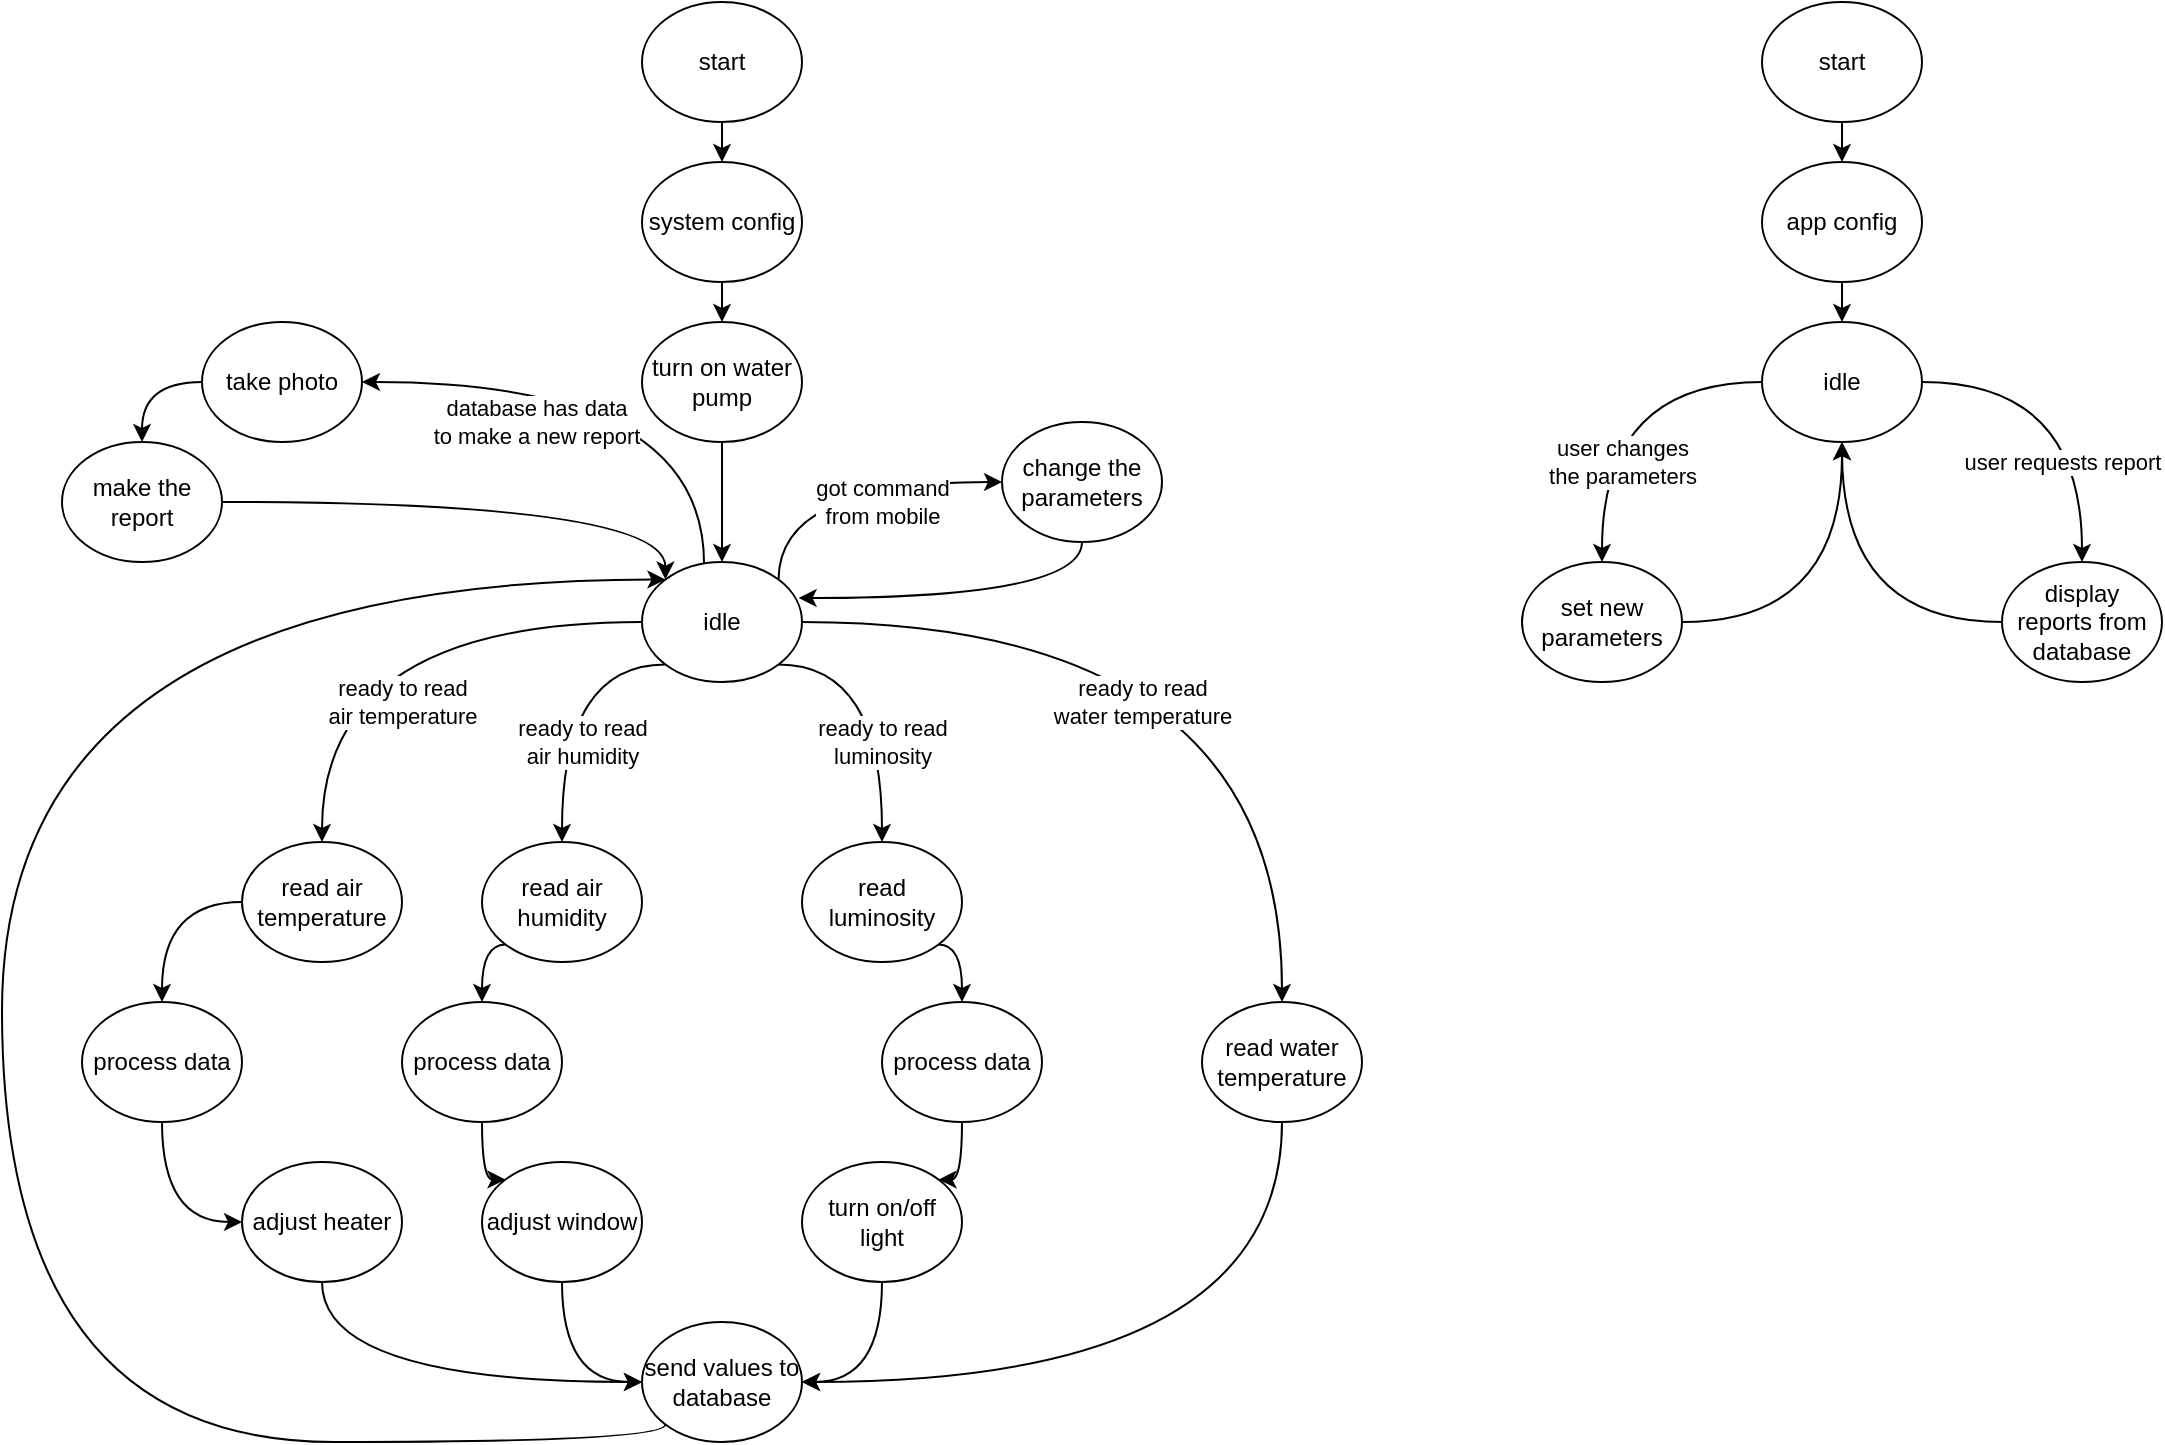 <mxfile version="15.7.4" type="device"><diagram id="BnsFE4Tw27DlvuBhkqzl" name="Page-1"><mxGraphModel dx="1185" dy="1715" grid="1" gridSize="10" guides="1" tooltips="1" connect="1" arrows="1" fold="1" page="1" pageScale="1" pageWidth="827" pageHeight="1169" math="0" shadow="0"><root><mxCell id="0"/><mxCell id="1" parent="0"/><mxCell id="nS9rwzk1mqLHGK2OqdND-6" value="ready to read&lt;br&gt;air temperature" style="edgeStyle=orthogonalEdgeStyle;rounded=0;orthogonalLoop=1;jettySize=auto;html=1;entryX=0.5;entryY=0;entryDx=0;entryDy=0;curved=1;exitX=0;exitY=0.5;exitDx=0;exitDy=0;" parent="1" source="nS9rwzk1mqLHGK2OqdND-1" target="nS9rwzk1mqLHGK2OqdND-2" edge="1"><mxGeometry x="0.481" y="40" relative="1" as="geometry"><Array as="points"><mxPoint x="240" y="110"/></Array><mxPoint as="offset"/></mxGeometry></mxCell><mxCell id="nS9rwzk1mqLHGK2OqdND-12" value="ready to read&lt;br&gt;air humidity" style="edgeStyle=orthogonalEdgeStyle;curved=1;rounded=0;orthogonalLoop=1;jettySize=auto;html=1;exitX=0;exitY=1;exitDx=0;exitDy=0;entryX=0.5;entryY=0;entryDx=0;entryDy=0;" parent="1" source="nS9rwzk1mqLHGK2OqdND-1" target="nS9rwzk1mqLHGK2OqdND-11" edge="1"><mxGeometry x="0.288" y="10" relative="1" as="geometry"><Array as="points"><mxPoint x="360" y="131"/></Array><mxPoint as="offset"/></mxGeometry></mxCell><mxCell id="nS9rwzk1mqLHGK2OqdND-24" value="ready to read&lt;br&gt;luminosity" style="edgeStyle=orthogonalEdgeStyle;curved=1;rounded=0;orthogonalLoop=1;jettySize=auto;html=1;exitX=1;exitY=1;exitDx=0;exitDy=0;entryX=0.5;entryY=0;entryDx=0;entryDy=0;" parent="1" source="nS9rwzk1mqLHGK2OqdND-1" target="nS9rwzk1mqLHGK2OqdND-22" edge="1"><mxGeometry x="0.288" relative="1" as="geometry"><Array as="points"><mxPoint x="520" y="131"/></Array><mxPoint as="offset"/></mxGeometry></mxCell><mxCell id="nS9rwzk1mqLHGK2OqdND-29" value="ready to read&lt;br&gt;water temperature" style="edgeStyle=orthogonalEdgeStyle;curved=1;rounded=0;orthogonalLoop=1;jettySize=auto;html=1;entryX=0.5;entryY=0;entryDx=0;entryDy=0;" parent="1" source="nS9rwzk1mqLHGK2OqdND-1" target="nS9rwzk1mqLHGK2OqdND-28" edge="1"><mxGeometry x="-0.209" y="-40" relative="1" as="geometry"><mxPoint as="offset"/></mxGeometry></mxCell><mxCell id="nS9rwzk1mqLHGK2OqdND-42" value="got command&lt;br&gt;from mobile" style="edgeStyle=orthogonalEdgeStyle;curved=1;rounded=0;orthogonalLoop=1;jettySize=auto;html=1;exitX=1;exitY=0;exitDx=0;exitDy=0;entryX=0;entryY=0.5;entryDx=0;entryDy=0;" parent="1" source="nS9rwzk1mqLHGK2OqdND-1" target="nS9rwzk1mqLHGK2OqdND-40" edge="1"><mxGeometry x="0.252" y="-10" relative="1" as="geometry"><Array as="points"><mxPoint x="468" y="40"/></Array><mxPoint as="offset"/></mxGeometry></mxCell><mxCell id="nS9rwzk1mqLHGK2OqdND-45" style="edgeStyle=orthogonalEdgeStyle;curved=1;rounded=0;orthogonalLoop=1;jettySize=auto;html=1;entryX=1;entryY=0.5;entryDx=0;entryDy=0;exitX=0.388;exitY=0.017;exitDx=0;exitDy=0;exitPerimeter=0;" parent="1" source="nS9rwzk1mqLHGK2OqdND-1" target="nS9rwzk1mqLHGK2OqdND-44" edge="1"><mxGeometry relative="1" as="geometry"/></mxCell><mxCell id="nS9rwzk1mqLHGK2OqdND-46" value="database has data&lt;br&gt;to make a new report" style="edgeLabel;html=1;align=center;verticalAlign=middle;resizable=0;points=[];" parent="nS9rwzk1mqLHGK2OqdND-45" vertex="1" connectable="0"><mxGeometry x="0.166" y="15" relative="1" as="geometry"><mxPoint x="-22" y="5" as="offset"/></mxGeometry></mxCell><mxCell id="nS9rwzk1mqLHGK2OqdND-1" value="idle" style="ellipse;whiteSpace=wrap;html=1;" parent="1" vertex="1"><mxGeometry x="400" y="80" width="80" height="60" as="geometry"/></mxCell><mxCell id="nS9rwzk1mqLHGK2OqdND-7" style="edgeStyle=orthogonalEdgeStyle;curved=1;rounded=0;orthogonalLoop=1;jettySize=auto;html=1;entryX=0.5;entryY=0;entryDx=0;entryDy=0;" parent="1" source="nS9rwzk1mqLHGK2OqdND-2" target="nS9rwzk1mqLHGK2OqdND-3" edge="1"><mxGeometry relative="1" as="geometry"><Array as="points"><mxPoint x="160" y="250"/></Array></mxGeometry></mxCell><mxCell id="nS9rwzk1mqLHGK2OqdND-2" value="read air temperature" style="ellipse;whiteSpace=wrap;html=1;" parent="1" vertex="1"><mxGeometry x="200" y="220" width="80" height="60" as="geometry"/></mxCell><mxCell id="nS9rwzk1mqLHGK2OqdND-8" style="edgeStyle=orthogonalEdgeStyle;curved=1;rounded=0;orthogonalLoop=1;jettySize=auto;html=1;entryX=0;entryY=0.5;entryDx=0;entryDy=0;" parent="1" source="nS9rwzk1mqLHGK2OqdND-3" target="nS9rwzk1mqLHGK2OqdND-4" edge="1"><mxGeometry relative="1" as="geometry"/></mxCell><mxCell id="nS9rwzk1mqLHGK2OqdND-3" value="process data" style="ellipse;whiteSpace=wrap;html=1;" parent="1" vertex="1"><mxGeometry x="120" y="300" width="80" height="60" as="geometry"/></mxCell><mxCell id="nS9rwzk1mqLHGK2OqdND-10" style="edgeStyle=orthogonalEdgeStyle;curved=1;rounded=0;orthogonalLoop=1;jettySize=auto;html=1;entryX=0;entryY=0.5;entryDx=0;entryDy=0;" parent="1" source="nS9rwzk1mqLHGK2OqdND-4" target="nS9rwzk1mqLHGK2OqdND-9" edge="1"><mxGeometry relative="1" as="geometry"><Array as="points"><mxPoint x="240" y="490"/></Array></mxGeometry></mxCell><mxCell id="nS9rwzk1mqLHGK2OqdND-4" value="adjust heater" style="ellipse;whiteSpace=wrap;html=1;" parent="1" vertex="1"><mxGeometry x="200" y="380" width="80" height="60" as="geometry"/></mxCell><mxCell id="nS9rwzk1mqLHGK2OqdND-41" style="edgeStyle=orthogonalEdgeStyle;curved=1;rounded=0;orthogonalLoop=1;jettySize=auto;html=1;entryX=0;entryY=0;entryDx=0;entryDy=0;exitX=0;exitY=1;exitDx=0;exitDy=0;" parent="1" source="nS9rwzk1mqLHGK2OqdND-9" target="nS9rwzk1mqLHGK2OqdND-1" edge="1"><mxGeometry relative="1" as="geometry"><Array as="points"><mxPoint x="412" y="520"/><mxPoint x="80" y="520"/><mxPoint x="80" y="89"/></Array></mxGeometry></mxCell><mxCell id="nS9rwzk1mqLHGK2OqdND-9" value="send values to database" style="ellipse;whiteSpace=wrap;html=1;" parent="1" vertex="1"><mxGeometry x="400" y="460" width="80" height="60" as="geometry"/></mxCell><mxCell id="nS9rwzk1mqLHGK2OqdND-18" style="edgeStyle=orthogonalEdgeStyle;curved=1;rounded=0;orthogonalLoop=1;jettySize=auto;html=1;exitX=0;exitY=1;exitDx=0;exitDy=0;entryX=0.5;entryY=0;entryDx=0;entryDy=0;" parent="1" source="nS9rwzk1mqLHGK2OqdND-11" target="nS9rwzk1mqLHGK2OqdND-13" edge="1"><mxGeometry relative="1" as="geometry"/></mxCell><mxCell id="nS9rwzk1mqLHGK2OqdND-11" value="read air humidity" style="ellipse;whiteSpace=wrap;html=1;" parent="1" vertex="1"><mxGeometry x="320" y="220" width="80" height="60" as="geometry"/></mxCell><mxCell id="nS9rwzk1mqLHGK2OqdND-20" style="edgeStyle=orthogonalEdgeStyle;curved=1;rounded=0;orthogonalLoop=1;jettySize=auto;html=1;entryX=0;entryY=0;entryDx=0;entryDy=0;" parent="1" source="nS9rwzk1mqLHGK2OqdND-13" target="nS9rwzk1mqLHGK2OqdND-15" edge="1"><mxGeometry relative="1" as="geometry"><Array as="points"><mxPoint x="320" y="389"/></Array></mxGeometry></mxCell><mxCell id="nS9rwzk1mqLHGK2OqdND-13" value="process data" style="ellipse;whiteSpace=wrap;html=1;" parent="1" vertex="1"><mxGeometry x="280" y="300" width="80" height="60" as="geometry"/></mxCell><mxCell id="nS9rwzk1mqLHGK2OqdND-16" style="edgeStyle=orthogonalEdgeStyle;curved=1;rounded=0;orthogonalLoop=1;jettySize=auto;html=1;entryX=0;entryY=0.5;entryDx=0;entryDy=0;" parent="1" source="nS9rwzk1mqLHGK2OqdND-15" target="nS9rwzk1mqLHGK2OqdND-9" edge="1"><mxGeometry relative="1" as="geometry"/></mxCell><mxCell id="nS9rwzk1mqLHGK2OqdND-15" value="adjust window" style="ellipse;whiteSpace=wrap;html=1;" parent="1" vertex="1"><mxGeometry x="320" y="380" width="80" height="60" as="geometry"/></mxCell><mxCell id="nS9rwzk1mqLHGK2OqdND-27" style="edgeStyle=orthogonalEdgeStyle;curved=1;rounded=0;orthogonalLoop=1;jettySize=auto;html=1;entryX=1;entryY=0.5;entryDx=0;entryDy=0;" parent="1" source="nS9rwzk1mqLHGK2OqdND-21" target="nS9rwzk1mqLHGK2OqdND-9" edge="1"><mxGeometry relative="1" as="geometry"/></mxCell><mxCell id="nS9rwzk1mqLHGK2OqdND-21" value="turn on/off light" style="ellipse;whiteSpace=wrap;html=1;" parent="1" vertex="1"><mxGeometry x="480" y="380" width="80" height="60" as="geometry"/></mxCell><mxCell id="nS9rwzk1mqLHGK2OqdND-25" style="edgeStyle=orthogonalEdgeStyle;curved=1;rounded=0;orthogonalLoop=1;jettySize=auto;html=1;exitX=1;exitY=1;exitDx=0;exitDy=0;entryX=0.5;entryY=0;entryDx=0;entryDy=0;" parent="1" source="nS9rwzk1mqLHGK2OqdND-22" target="nS9rwzk1mqLHGK2OqdND-23" edge="1"><mxGeometry relative="1" as="geometry"/></mxCell><mxCell id="nS9rwzk1mqLHGK2OqdND-22" value="read luminosity" style="ellipse;whiteSpace=wrap;html=1;" parent="1" vertex="1"><mxGeometry x="480" y="220" width="80" height="60" as="geometry"/></mxCell><mxCell id="nS9rwzk1mqLHGK2OqdND-26" style="edgeStyle=orthogonalEdgeStyle;curved=1;rounded=0;orthogonalLoop=1;jettySize=auto;html=1;entryX=1;entryY=0;entryDx=0;entryDy=0;" parent="1" source="nS9rwzk1mqLHGK2OqdND-23" target="nS9rwzk1mqLHGK2OqdND-21" edge="1"><mxGeometry relative="1" as="geometry"><Array as="points"><mxPoint x="560" y="389"/></Array></mxGeometry></mxCell><mxCell id="nS9rwzk1mqLHGK2OqdND-23" value="process data" style="ellipse;whiteSpace=wrap;html=1;" parent="1" vertex="1"><mxGeometry x="520" y="300" width="80" height="60" as="geometry"/></mxCell><mxCell id="nS9rwzk1mqLHGK2OqdND-30" style="edgeStyle=orthogonalEdgeStyle;curved=1;rounded=0;orthogonalLoop=1;jettySize=auto;html=1;entryX=1;entryY=0.5;entryDx=0;entryDy=0;" parent="1" source="nS9rwzk1mqLHGK2OqdND-28" target="nS9rwzk1mqLHGK2OqdND-9" edge="1"><mxGeometry relative="1" as="geometry"><Array as="points"><mxPoint x="720" y="490"/></Array></mxGeometry></mxCell><mxCell id="nS9rwzk1mqLHGK2OqdND-28" value="read water temperature" style="ellipse;whiteSpace=wrap;html=1;" parent="1" vertex="1"><mxGeometry x="680" y="300" width="80" height="60" as="geometry"/></mxCell><mxCell id="nS9rwzk1mqLHGK2OqdND-37" style="edgeStyle=orthogonalEdgeStyle;curved=1;rounded=0;orthogonalLoop=1;jettySize=auto;html=1;exitX=0.5;exitY=1;exitDx=0;exitDy=0;entryX=0.5;entryY=0;entryDx=0;entryDy=0;" parent="1" source="nS9rwzk1mqLHGK2OqdND-31" target="nS9rwzk1mqLHGK2OqdND-32" edge="1"><mxGeometry relative="1" as="geometry"/></mxCell><mxCell id="nS9rwzk1mqLHGK2OqdND-31" value="start" style="ellipse;whiteSpace=wrap;html=1;" parent="1" vertex="1"><mxGeometry x="400" y="-200" width="80" height="60" as="geometry"/></mxCell><mxCell id="nS9rwzk1mqLHGK2OqdND-38" style="edgeStyle=orthogonalEdgeStyle;curved=1;rounded=0;orthogonalLoop=1;jettySize=auto;html=1;exitX=0.5;exitY=1;exitDx=0;exitDy=0;entryX=0.5;entryY=0;entryDx=0;entryDy=0;" parent="1" source="nS9rwzk1mqLHGK2OqdND-32" target="nS9rwzk1mqLHGK2OqdND-33" edge="1"><mxGeometry relative="1" as="geometry"/></mxCell><mxCell id="nS9rwzk1mqLHGK2OqdND-32" value="system config" style="ellipse;whiteSpace=wrap;html=1;" parent="1" vertex="1"><mxGeometry x="400" y="-120" width="80" height="60" as="geometry"/></mxCell><mxCell id="nS9rwzk1mqLHGK2OqdND-39" style="edgeStyle=orthogonalEdgeStyle;curved=1;rounded=0;orthogonalLoop=1;jettySize=auto;html=1;exitX=0.5;exitY=1;exitDx=0;exitDy=0;entryX=0.5;entryY=0;entryDx=0;entryDy=0;" parent="1" source="nS9rwzk1mqLHGK2OqdND-33" target="nS9rwzk1mqLHGK2OqdND-1" edge="1"><mxGeometry relative="1" as="geometry"/></mxCell><mxCell id="nS9rwzk1mqLHGK2OqdND-33" value="turn on water pump" style="ellipse;whiteSpace=wrap;html=1;" parent="1" vertex="1"><mxGeometry x="400" y="-40" width="80" height="60" as="geometry"/></mxCell><mxCell id="nS9rwzk1mqLHGK2OqdND-43" style="edgeStyle=orthogonalEdgeStyle;curved=1;rounded=0;orthogonalLoop=1;jettySize=auto;html=1;entryX=0.979;entryY=0.3;entryDx=0;entryDy=0;entryPerimeter=0;" parent="1" source="nS9rwzk1mqLHGK2OqdND-40" target="nS9rwzk1mqLHGK2OqdND-1" edge="1"><mxGeometry relative="1" as="geometry"><Array as="points"><mxPoint x="620" y="98"/></Array></mxGeometry></mxCell><mxCell id="nS9rwzk1mqLHGK2OqdND-40" value="change the parameters" style="ellipse;whiteSpace=wrap;html=1;" parent="1" vertex="1"><mxGeometry x="580" y="10" width="80" height="60" as="geometry"/></mxCell><mxCell id="nS9rwzk1mqLHGK2OqdND-44" value="take photo" style="ellipse;whiteSpace=wrap;html=1;" parent="1" vertex="1"><mxGeometry x="180" y="-40" width="80" height="60" as="geometry"/></mxCell><mxCell id="nS9rwzk1mqLHGK2OqdND-51" style="edgeStyle=orthogonalEdgeStyle;curved=1;rounded=0;orthogonalLoop=1;jettySize=auto;html=1;exitX=0.5;exitY=1;exitDx=0;exitDy=0;entryX=0.5;entryY=0;entryDx=0;entryDy=0;" parent="1" source="nS9rwzk1mqLHGK2OqdND-52" target="nS9rwzk1mqLHGK2OqdND-53" edge="1"><mxGeometry relative="1" as="geometry"/></mxCell><mxCell id="nS9rwzk1mqLHGK2OqdND-52" value="start" style="ellipse;whiteSpace=wrap;html=1;" parent="1" vertex="1"><mxGeometry x="960" y="-200" width="80" height="60" as="geometry"/></mxCell><mxCell id="nS9rwzk1mqLHGK2OqdND-62" style="edgeStyle=orthogonalEdgeStyle;curved=1;rounded=0;orthogonalLoop=1;jettySize=auto;html=1;" parent="1" source="nS9rwzk1mqLHGK2OqdND-53" target="nS9rwzk1mqLHGK2OqdND-54" edge="1"><mxGeometry relative="1" as="geometry"/></mxCell><mxCell id="nS9rwzk1mqLHGK2OqdND-53" value="app config" style="ellipse;whiteSpace=wrap;html=1;" parent="1" vertex="1"><mxGeometry x="960" y="-120" width="80" height="60" as="geometry"/></mxCell><mxCell id="nS9rwzk1mqLHGK2OqdND-58" value="user changes&lt;br&gt;the parameters" style="edgeStyle=orthogonalEdgeStyle;curved=1;rounded=0;orthogonalLoop=1;jettySize=auto;html=1;entryX=0.5;entryY=0;entryDx=0;entryDy=0;exitX=0;exitY=0.5;exitDx=0;exitDy=0;" parent="1" source="nS9rwzk1mqLHGK2OqdND-54" target="nS9rwzk1mqLHGK2OqdND-55" edge="1"><mxGeometry x="0.412" y="10" relative="1" as="geometry"><Array as="points"><mxPoint x="880" y="-10"/></Array><mxPoint as="offset"/></mxGeometry></mxCell><mxCell id="nS9rwzk1mqLHGK2OqdND-59" value="user requests report" style="edgeStyle=orthogonalEdgeStyle;curved=1;rounded=0;orthogonalLoop=1;jettySize=auto;html=1;entryX=0.5;entryY=0;entryDx=0;entryDy=0;exitX=1;exitY=0.5;exitDx=0;exitDy=0;" parent="1" source="nS9rwzk1mqLHGK2OqdND-54" target="nS9rwzk1mqLHGK2OqdND-56" edge="1"><mxGeometry x="0.412" y="-10" relative="1" as="geometry"><Array as="points"><mxPoint x="1120" y="-10"/></Array><mxPoint as="offset"/></mxGeometry></mxCell><mxCell id="nS9rwzk1mqLHGK2OqdND-54" value="idle" style="ellipse;whiteSpace=wrap;html=1;" parent="1" vertex="1"><mxGeometry x="960" y="-40" width="80" height="60" as="geometry"/></mxCell><mxCell id="nS9rwzk1mqLHGK2OqdND-60" style="edgeStyle=orthogonalEdgeStyle;curved=1;rounded=0;orthogonalLoop=1;jettySize=auto;html=1;entryX=0.5;entryY=1;entryDx=0;entryDy=0;" parent="1" source="nS9rwzk1mqLHGK2OqdND-55" target="nS9rwzk1mqLHGK2OqdND-54" edge="1"><mxGeometry relative="1" as="geometry"/></mxCell><mxCell id="nS9rwzk1mqLHGK2OqdND-55" value="set new parameters" style="ellipse;whiteSpace=wrap;html=1;" parent="1" vertex="1"><mxGeometry x="840" y="80" width="80" height="60" as="geometry"/></mxCell><mxCell id="nS9rwzk1mqLHGK2OqdND-61" style="edgeStyle=orthogonalEdgeStyle;curved=1;rounded=0;orthogonalLoop=1;jettySize=auto;html=1;" parent="1" source="nS9rwzk1mqLHGK2OqdND-56" edge="1"><mxGeometry relative="1" as="geometry"><mxPoint x="1000" y="20" as="targetPoint"/></mxGeometry></mxCell><mxCell id="nS9rwzk1mqLHGK2OqdND-56" value="display reports from database" style="ellipse;whiteSpace=wrap;html=1;" parent="1" vertex="1"><mxGeometry x="1080" y="80" width="80" height="60" as="geometry"/></mxCell><mxCell id="jZjq81i5DwoO_LUKzPNa-8" value="make the report" style="ellipse;whiteSpace=wrap;html=1;" vertex="1" parent="1"><mxGeometry x="110" y="20" width="80" height="60" as="geometry"/></mxCell><mxCell id="jZjq81i5DwoO_LUKzPNa-10" value="&lt;br&gt;" style="edgeStyle=orthogonalEdgeStyle;rounded=0;orthogonalLoop=1;jettySize=auto;html=1;entryX=0.5;entryY=0;entryDx=0;entryDy=0;curved=1;exitX=0;exitY=0.5;exitDx=0;exitDy=0;" edge="1" parent="1" source="nS9rwzk1mqLHGK2OqdND-44" target="jZjq81i5DwoO_LUKzPNa-8"><mxGeometry x="-1" y="22" relative="1" as="geometry"><Array as="points"><mxPoint x="150" y="-10"/></Array><mxPoint x="10" y="-2" as="offset"/><mxPoint x="150" y="-10" as="sourcePoint"/><mxPoint x="20" y="100" as="targetPoint"/></mxGeometry></mxCell><mxCell id="jZjq81i5DwoO_LUKzPNa-11" style="edgeStyle=orthogonalEdgeStyle;curved=1;rounded=0;orthogonalLoop=1;jettySize=auto;html=1;exitX=1;exitY=0.5;exitDx=0;exitDy=0;entryX=0;entryY=0;entryDx=0;entryDy=0;" edge="1" parent="1" source="jZjq81i5DwoO_LUKzPNa-8" target="nS9rwzk1mqLHGK2OqdND-1"><mxGeometry relative="1" as="geometry"><Array as="points"><mxPoint x="412" y="50"/></Array><mxPoint x="220" y="69.97" as="sourcePoint"/><mxPoint x="300" y="19.97" as="targetPoint"/></mxGeometry></mxCell></root></mxGraphModel></diagram></mxfile>